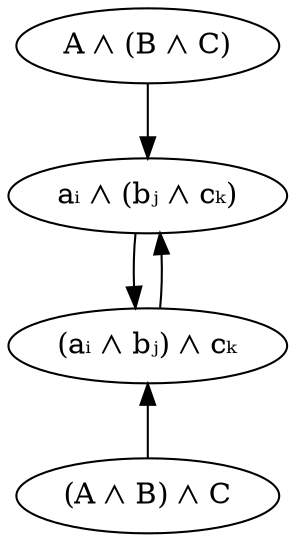 digraph {
    LeftAssoc[label="A ⋀ (B ⋀ C)"]
    Aand[label="aᵢ ⋀ (bⱼ ⋀ cₖ)" class="value"]

    LeftAssoc -> Aand

    RightAssoc[label="(A ⋀ B) ⋀ C"]
    andC[label="(aᵢ ⋀ bⱼ) ⋀ cₖ" class="value"]

    andC -> RightAssoc[dir=back]

    Aand -> andC
    andC -> Aand
}
